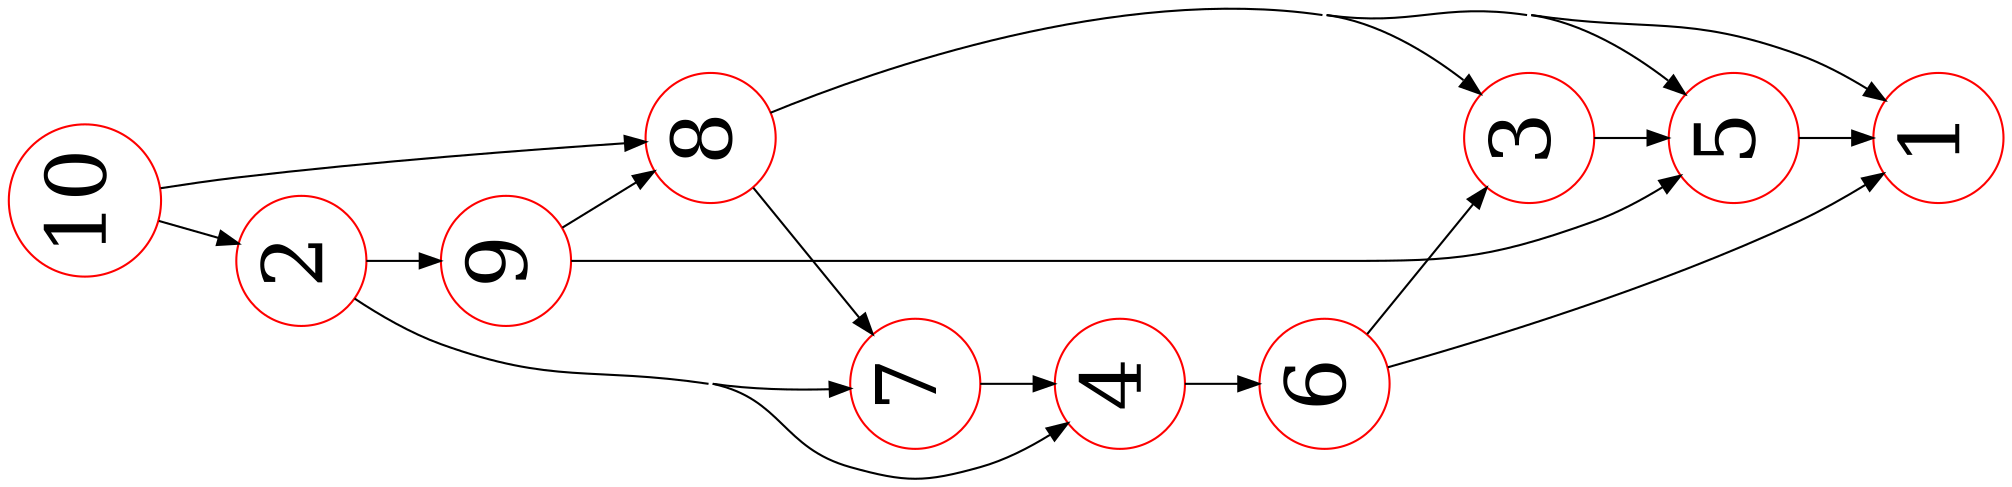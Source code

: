 digraph graphname {
landscape=true;
 center=1;
 concentrate=true;
 
 1 [shape=circle,color=red,height=0.05,fontsize=40,margin=0,width=0.05];
 2 [shape=circle,color=red,height=0.05,fontsize=40,margin=0,width=0.05];
 3 [shape=circle,color=red,height=0.05,fontsize=40,margin=0,width=0.05];
 4 [shape=circle,color=red,height=0.05,fontsize=40,margin=0,width=0.05];
 5 [shape=circle,color=red,height=0.05,fontsize=40,margin=0,width=0.05];
 6 [shape=circle,color=red,height=0.05,fontsize=40,margin=0,width=0.05];
 7 [shape=circle,color=red,height=0.05,fontsize=40,margin=0,width=0.05];
 8 [shape=circle,color=red,height=0.05,fontsize=40,margin=0,width=0.05];
 9 [shape=circle,color=red,height=0.05,fontsize=40,margin=0,width=0.05];
 10 [shape=circle,color=red,height=0.05,fontsize=40,margin=0,width=0.05];
 2 -> 4 [fontsize=40,arrowtype=normal,arrowsize=1.0];
 2 -> 7 [fontsize=40,arrowtype=normal,arrowsize=1.0];
 2 -> 9 [fontsize=40,arrowtype=normal,arrowsize=1.0];
 3 -> 5 [fontsize=40,arrowtype=normal,arrowsize=1.0];
 4 -> 6 [fontsize=40,arrowtype=normal,arrowsize=1.0];
 5 -> 1 [fontsize=40,arrowtype=normal,arrowsize=1.0];
 6 -> 1 [fontsize=40,arrowtype=normal,arrowsize=1.0];
 6 -> 3 [fontsize=40,arrowtype=normal,arrowsize=1.0];
 7 -> 4 [fontsize=40,arrowtype=normal,arrowsize=1.0];
 8 -> 1 [fontsize=40,arrowtype=normal,arrowsize=1.0];
 8 -> 3 [fontsize=40,arrowtype=normal,arrowsize=1.0];
 8 -> 5 [fontsize=40,arrowtype=normal,arrowsize=1.0];
 8 -> 7 [fontsize=40,arrowtype=normal,arrowsize=1.0];
 9 -> 5 [fontsize=40,arrowtype=normal,arrowsize=1.0];
 9 -> 8 [fontsize=40,arrowtype=normal,arrowsize=1.0];
 10 -> 2 [fontsize=40,arrowtype=normal,arrowsize=1.0];
 10 -> 8 [fontsize=40,arrowtype=normal,arrowsize=1.0];
}
